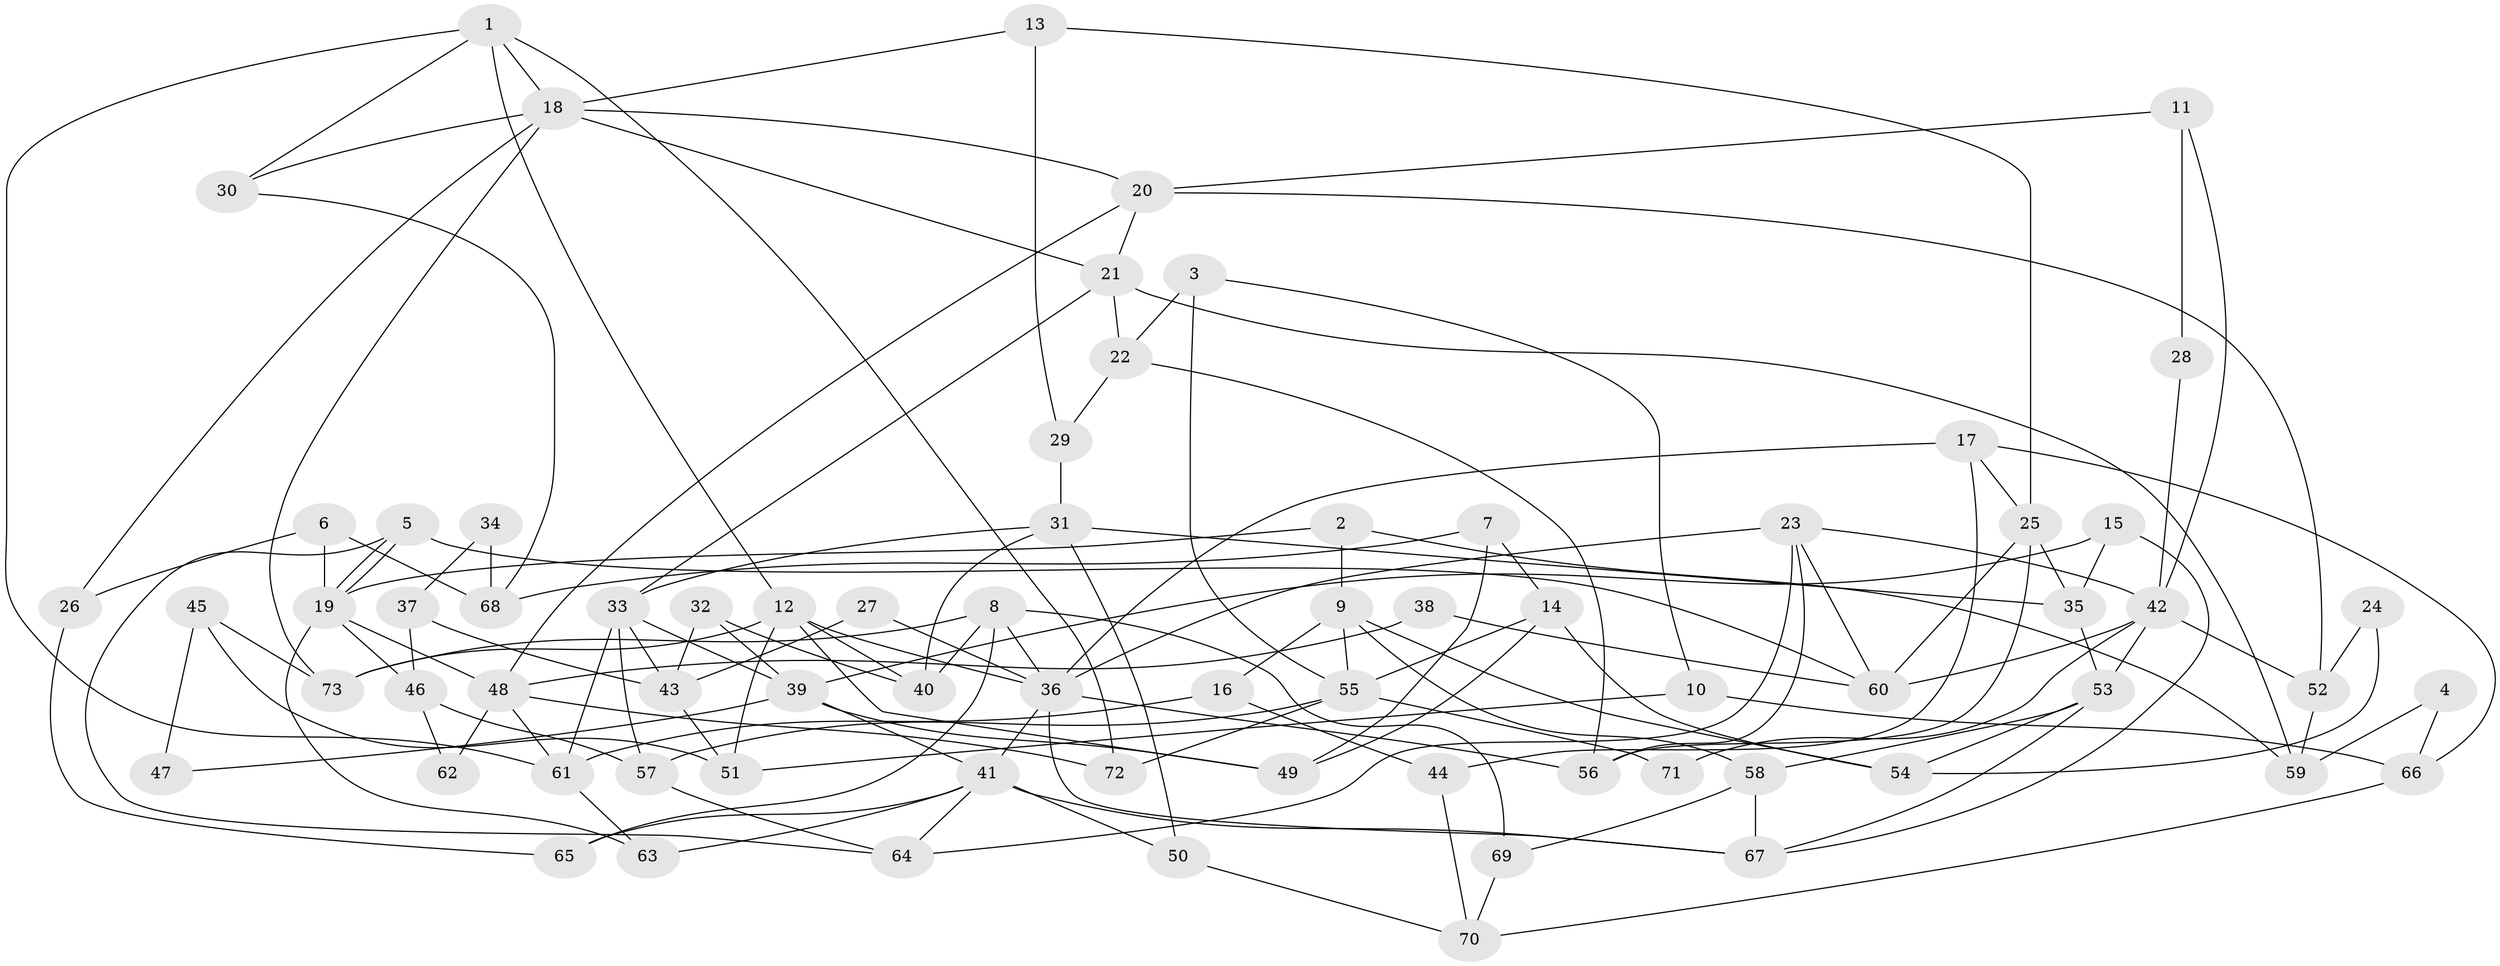 // coarse degree distribution, {12: 0.022727272727272728, 5: 0.13636363636363635, 13: 0.022727272727272728, 3: 0.25, 6: 0.09090909090909091, 4: 0.20454545454545456, 8: 0.022727272727272728, 14: 0.022727272727272728, 7: 0.09090909090909091, 2: 0.13636363636363635}
// Generated by graph-tools (version 1.1) at 2025/51/03/04/25 22:51:08]
// undirected, 73 vertices, 146 edges
graph export_dot {
  node [color=gray90,style=filled];
  1;
  2;
  3;
  4;
  5;
  6;
  7;
  8;
  9;
  10;
  11;
  12;
  13;
  14;
  15;
  16;
  17;
  18;
  19;
  20;
  21;
  22;
  23;
  24;
  25;
  26;
  27;
  28;
  29;
  30;
  31;
  32;
  33;
  34;
  35;
  36;
  37;
  38;
  39;
  40;
  41;
  42;
  43;
  44;
  45;
  46;
  47;
  48;
  49;
  50;
  51;
  52;
  53;
  54;
  55;
  56;
  57;
  58;
  59;
  60;
  61;
  62;
  63;
  64;
  65;
  66;
  67;
  68;
  69;
  70;
  71;
  72;
  73;
  1 -- 12;
  1 -- 72;
  1 -- 18;
  1 -- 30;
  1 -- 61;
  2 -- 19;
  2 -- 59;
  2 -- 9;
  3 -- 55;
  3 -- 22;
  3 -- 10;
  4 -- 59;
  4 -- 66;
  5 -- 19;
  5 -- 19;
  5 -- 60;
  5 -- 64;
  6 -- 19;
  6 -- 68;
  6 -- 26;
  7 -- 14;
  7 -- 49;
  7 -- 68;
  8 -- 36;
  8 -- 65;
  8 -- 40;
  8 -- 69;
  8 -- 73;
  9 -- 55;
  9 -- 16;
  9 -- 54;
  9 -- 58;
  10 -- 66;
  10 -- 51;
  11 -- 20;
  11 -- 42;
  11 -- 28;
  12 -- 73;
  12 -- 36;
  12 -- 40;
  12 -- 49;
  12 -- 51;
  13 -- 29;
  13 -- 18;
  13 -- 25;
  14 -- 49;
  14 -- 54;
  14 -- 55;
  15 -- 35;
  15 -- 67;
  15 -- 39;
  16 -- 61;
  16 -- 44;
  17 -- 44;
  17 -- 25;
  17 -- 36;
  17 -- 66;
  18 -- 21;
  18 -- 20;
  18 -- 26;
  18 -- 30;
  18 -- 73;
  19 -- 63;
  19 -- 46;
  19 -- 48;
  20 -- 48;
  20 -- 21;
  20 -- 52;
  21 -- 33;
  21 -- 22;
  21 -- 59;
  22 -- 56;
  22 -- 29;
  23 -- 36;
  23 -- 60;
  23 -- 42;
  23 -- 56;
  23 -- 64;
  24 -- 54;
  24 -- 52;
  25 -- 56;
  25 -- 35;
  25 -- 60;
  26 -- 65;
  27 -- 43;
  27 -- 36;
  28 -- 42;
  29 -- 31;
  30 -- 68;
  31 -- 33;
  31 -- 40;
  31 -- 35;
  31 -- 50;
  32 -- 39;
  32 -- 40;
  32 -- 43;
  33 -- 43;
  33 -- 39;
  33 -- 57;
  33 -- 61;
  34 -- 68;
  34 -- 37;
  35 -- 53;
  36 -- 67;
  36 -- 41;
  36 -- 56;
  37 -- 43;
  37 -- 46;
  38 -- 60;
  38 -- 48;
  39 -- 41;
  39 -- 47;
  39 -- 49;
  41 -- 64;
  41 -- 50;
  41 -- 63;
  41 -- 65;
  41 -- 67;
  42 -- 53;
  42 -- 52;
  42 -- 60;
  42 -- 71;
  43 -- 51;
  44 -- 70;
  45 -- 51;
  45 -- 73;
  45 -- 47;
  46 -- 57;
  46 -- 62;
  48 -- 61;
  48 -- 62;
  48 -- 72;
  50 -- 70;
  52 -- 59;
  53 -- 58;
  53 -- 54;
  53 -- 67;
  55 -- 57;
  55 -- 71;
  55 -- 72;
  57 -- 64;
  58 -- 67;
  58 -- 69;
  61 -- 63;
  66 -- 70;
  69 -- 70;
}
